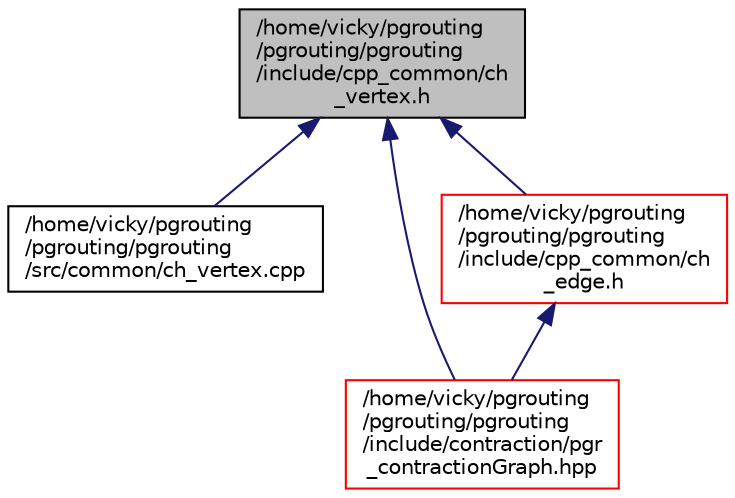 digraph "/home/vicky/pgrouting/pgrouting/pgrouting/include/cpp_common/ch_vertex.h"
{
  edge [fontname="Helvetica",fontsize="10",labelfontname="Helvetica",labelfontsize="10"];
  node [fontname="Helvetica",fontsize="10",shape=record];
  Node1 [label="/home/vicky/pgrouting\l/pgrouting/pgrouting\l/include/cpp_common/ch\l_vertex.h",height=0.2,width=0.4,color="black", fillcolor="grey75", style="filled", fontcolor="black"];
  Node1 -> Node2 [dir="back",color="midnightblue",fontsize="10",style="solid",fontname="Helvetica"];
  Node2 [label="/home/vicky/pgrouting\l/pgrouting/pgrouting\l/src/common/ch_vertex.cpp",height=0.2,width=0.4,color="black", fillcolor="white", style="filled",URL="$ch__vertex_8cpp.html"];
  Node1 -> Node3 [dir="back",color="midnightblue",fontsize="10",style="solid",fontname="Helvetica"];
  Node3 [label="/home/vicky/pgrouting\l/pgrouting/pgrouting\l/include/contraction/pgr\l_contractionGraph.hpp",height=0.2,width=0.4,color="red", fillcolor="white", style="filled",URL="$pgr__contractionGraph_8hpp.html"];
  Node1 -> Node4 [dir="back",color="midnightblue",fontsize="10",style="solid",fontname="Helvetica"];
  Node4 [label="/home/vicky/pgrouting\l/pgrouting/pgrouting\l/include/cpp_common/ch\l_edge.h",height=0.2,width=0.4,color="red", fillcolor="white", style="filled",URL="$ch__edge_8h.html"];
  Node4 -> Node3 [dir="back",color="midnightblue",fontsize="10",style="solid",fontname="Helvetica"];
}
